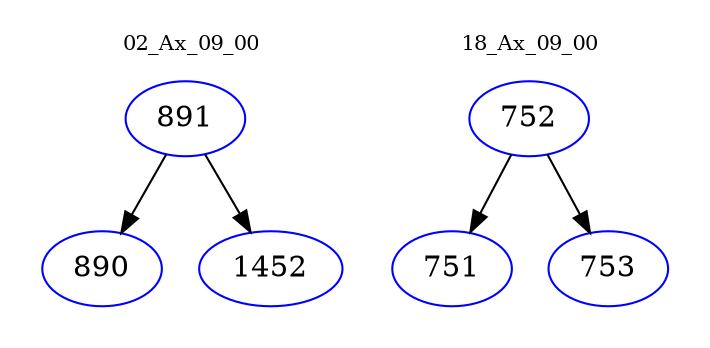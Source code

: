 digraph{
subgraph cluster_0 {
color = white
label = "02_Ax_09_00";
fontsize=10;
T0_891 [label="891", color="blue"]
T0_891 -> T0_890 [color="black"]
T0_890 [label="890", color="blue"]
T0_891 -> T0_1452 [color="black"]
T0_1452 [label="1452", color="blue"]
}
subgraph cluster_1 {
color = white
label = "18_Ax_09_00";
fontsize=10;
T1_752 [label="752", color="blue"]
T1_752 -> T1_751 [color="black"]
T1_751 [label="751", color="blue"]
T1_752 -> T1_753 [color="black"]
T1_753 [label="753", color="blue"]
}
}
